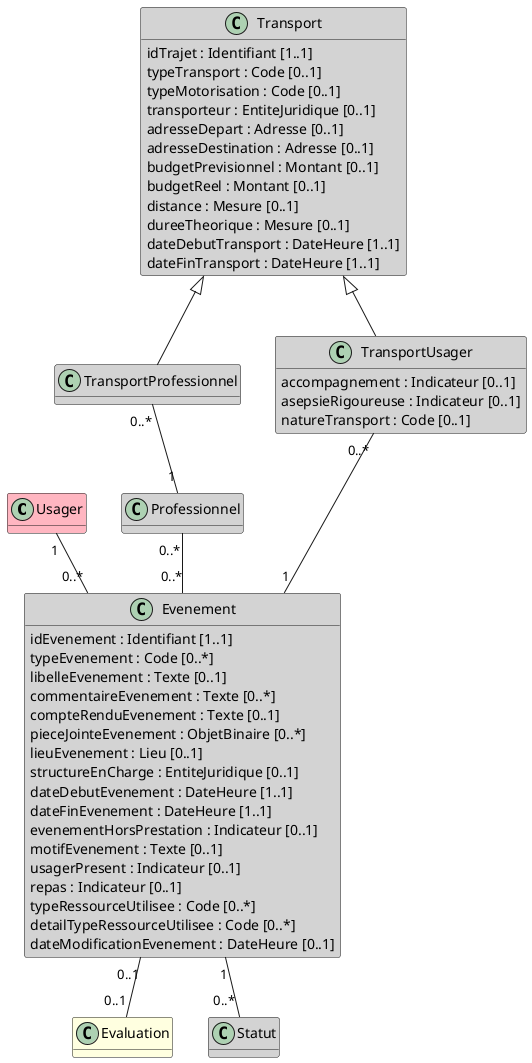 @startuml

hide empty methods

class Usager #LightPink

class TransportProfessionnel #LightGray

class Evaluation #LightYellow

class Professionnel #LightGray 

class Statut #LightGray 

class Transport #LightGray {
    idTrajet : Identifiant [1..1]
    typeTransport : Code [0..1]
    typeMotorisation : Code [0..1]
    transporteur : EntiteJuridique [0..1]
    adresseDepart : Adresse [0..1]
    adresseDestination : Adresse [0..1]
    budgetPrevisionnel : Montant [0..1]
    budgetReel : Montant [0..1]
    distance : Mesure [0..1]
    dureeTheorique : Mesure [0..1]
    dateDebutTransport : DateHeure [1..1]
    dateFinTransport : DateHeure [1..1]
}

class TransportUsager #LightGray {
    accompagnement : Indicateur [0..1]
    asepsieRigoureuse : Indicateur [0..1]
    natureTransport : Code [0..1]
}

class Evenement #LightGray {
    idEvenement : Identifiant [1..1]
    typeEvenement : Code [0..*]
    libelleEvenement : Texte [0..1]
    commentaireEvenement : Texte [0..*]
    compteRenduEvenement : Texte [0..1]
    pieceJointeEvenement : ObjetBinaire [0..*]
    lieuEvenement : Lieu [0..1]
    structureEnCharge : EntiteJuridique [0..1]
    dateDebutEvenement : DateHeure [1..1]
    dateFinEvenement : DateHeure [1..1]
    evenementHorsPrestation : Indicateur [0..1]
    motifEvenement : Texte [0..1]
    usagerPresent : Indicateur [0..1]
    repas : Indicateur [0..1]
    typeRessourceUtilisee : Code [0..*]
    detailTypeRessourceUtilisee : Code [0..*]
    dateModificationEvenement : DateHeure [0..1]
}

Usager "1" -- "0..*" Evenement
Professionnel "0..*" -- "0..*" Evenement
Transport <|-- TransportProfessionnel
Transport <|-- TransportUsager
TransportUsager "0..*" -- "1" Evenement
TransportProfessionnel "0..*" -- "1" Professionnel
Evenement "0..1" -- "0..1" Evaluation
Evenement "1" -- "0..*" Statut


@enduml